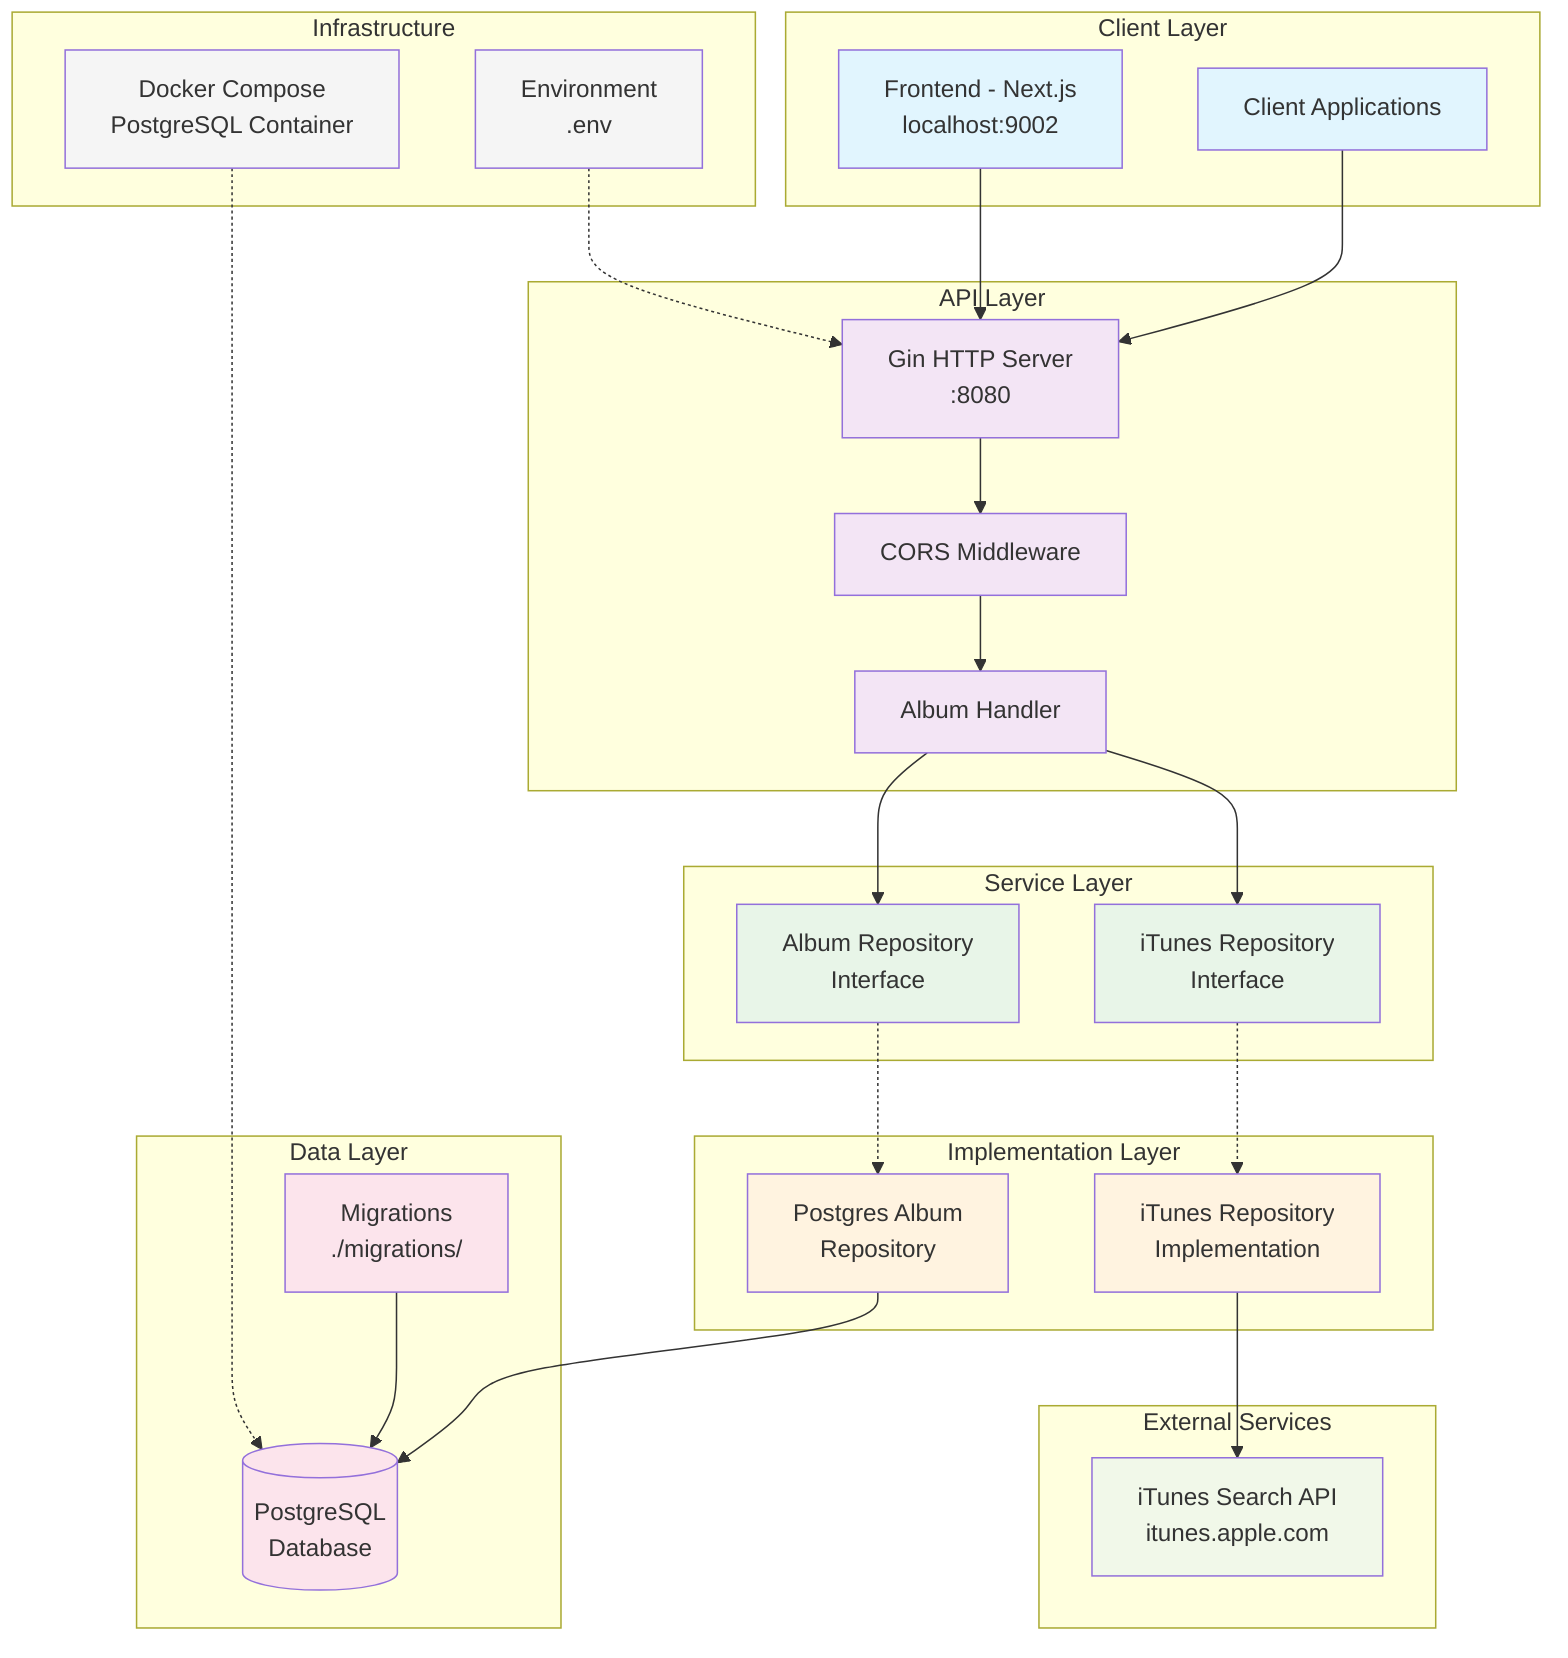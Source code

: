 graph TB
    subgraph "Client Layer"
        C[Client Applications]
        F[Frontend - Next.js<br/>localhost:9002]
    end

    subgraph "API Layer"
        G[Gin HTTP Server<br/>:8080]
        AH[Album Handler]
        CORS[CORS Middleware]
    end

    subgraph "Service Layer"
        AR[Album Repository<br/>Interface]
        ITR[iTunes Repository<br/>Interface]
    end

    subgraph "Implementation Layer"
        PAR[Postgres Album<br/>Repository]
        ITRAPL[iTunes Repository<br/>Implementation]
    end

    subgraph "Data Layer"
        PG[(PostgreSQL<br/>Database)]
        MIG[Migrations<br/>./migrations/]
    end

    subgraph "External Services"
        ITUNES[iTunes Search API<br/>itunes.apple.com]
    end

    subgraph "Infrastructure"
        ENV[Environment<br/>.env]
        DOCKER[Docker Compose<br/>PostgreSQL Container]
    end

    %% Client connections
    C --> G
    F --> G

    %% API Layer connections
    G --> CORS
    CORS --> AH
    AH --> AR
    AH --> ITR

    %% Service to Implementation
    AR -.-> PAR
    ITR -.-> ITRAPL

    %% Data connections
    PAR --> PG
    MIG --> PG
    ITRAPL --> ITUNES

    %% Infrastructure
    ENV -.-> G
    DOCKER -.-> PG

    %% Styling
    classDef client fill:#e1f5fe
    classDef api fill:#f3e5f5
    classDef service fill:#e8f5e8
    classDef impl fill:#fff3e0
    classDef data fill:#fce4ec
    classDef external fill:#f1f8e9
    classDef infra fill:#f5f5f5

    class C,F client
    class G,AH,CORS api
    class AR,ITR service
    class PAR,ITRAPL impl
    class PG,MIG data
    class ITUNES external
    class ENV,DOCKER infra